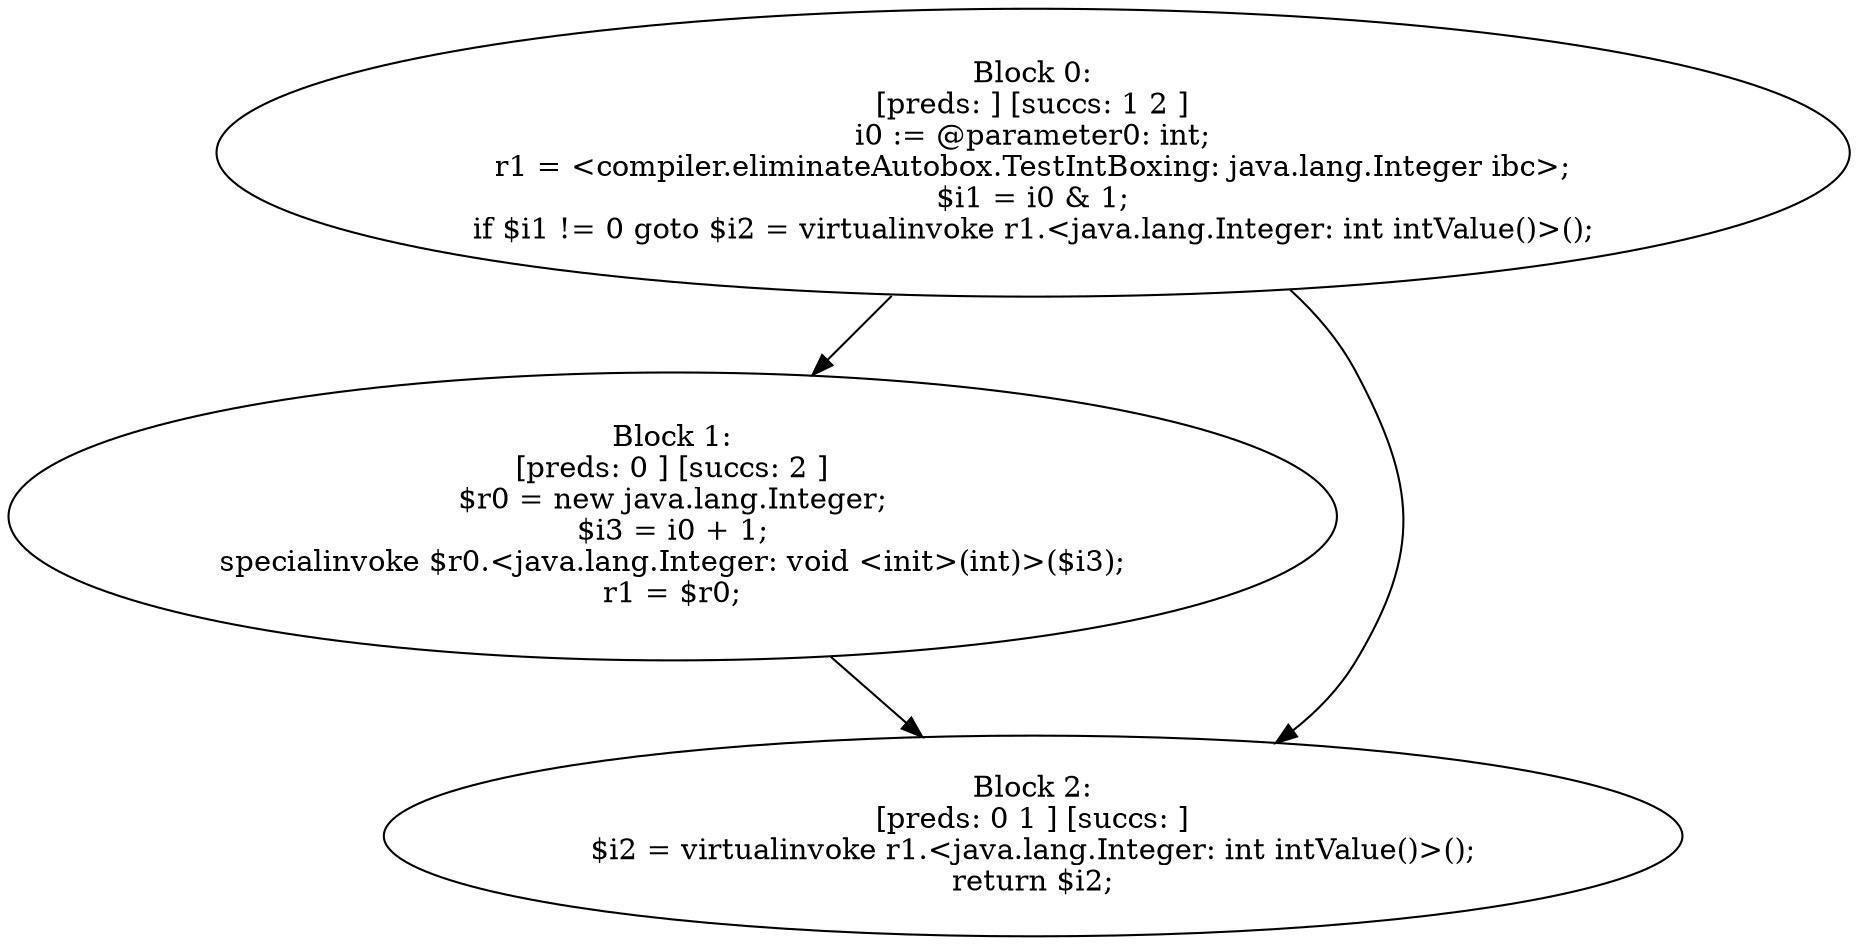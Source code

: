 digraph "unitGraph" {
    "Block 0:
[preds: ] [succs: 1 2 ]
i0 := @parameter0: int;
r1 = <compiler.eliminateAutobox.TestIntBoxing: java.lang.Integer ibc>;
$i1 = i0 & 1;
if $i1 != 0 goto $i2 = virtualinvoke r1.<java.lang.Integer: int intValue()>();
"
    "Block 1:
[preds: 0 ] [succs: 2 ]
$r0 = new java.lang.Integer;
$i3 = i0 + 1;
specialinvoke $r0.<java.lang.Integer: void <init>(int)>($i3);
r1 = $r0;
"
    "Block 2:
[preds: 0 1 ] [succs: ]
$i2 = virtualinvoke r1.<java.lang.Integer: int intValue()>();
return $i2;
"
    "Block 0:
[preds: ] [succs: 1 2 ]
i0 := @parameter0: int;
r1 = <compiler.eliminateAutobox.TestIntBoxing: java.lang.Integer ibc>;
$i1 = i0 & 1;
if $i1 != 0 goto $i2 = virtualinvoke r1.<java.lang.Integer: int intValue()>();
"->"Block 1:
[preds: 0 ] [succs: 2 ]
$r0 = new java.lang.Integer;
$i3 = i0 + 1;
specialinvoke $r0.<java.lang.Integer: void <init>(int)>($i3);
r1 = $r0;
";
    "Block 0:
[preds: ] [succs: 1 2 ]
i0 := @parameter0: int;
r1 = <compiler.eliminateAutobox.TestIntBoxing: java.lang.Integer ibc>;
$i1 = i0 & 1;
if $i1 != 0 goto $i2 = virtualinvoke r1.<java.lang.Integer: int intValue()>();
"->"Block 2:
[preds: 0 1 ] [succs: ]
$i2 = virtualinvoke r1.<java.lang.Integer: int intValue()>();
return $i2;
";
    "Block 1:
[preds: 0 ] [succs: 2 ]
$r0 = new java.lang.Integer;
$i3 = i0 + 1;
specialinvoke $r0.<java.lang.Integer: void <init>(int)>($i3);
r1 = $r0;
"->"Block 2:
[preds: 0 1 ] [succs: ]
$i2 = virtualinvoke r1.<java.lang.Integer: int intValue()>();
return $i2;
";
}
